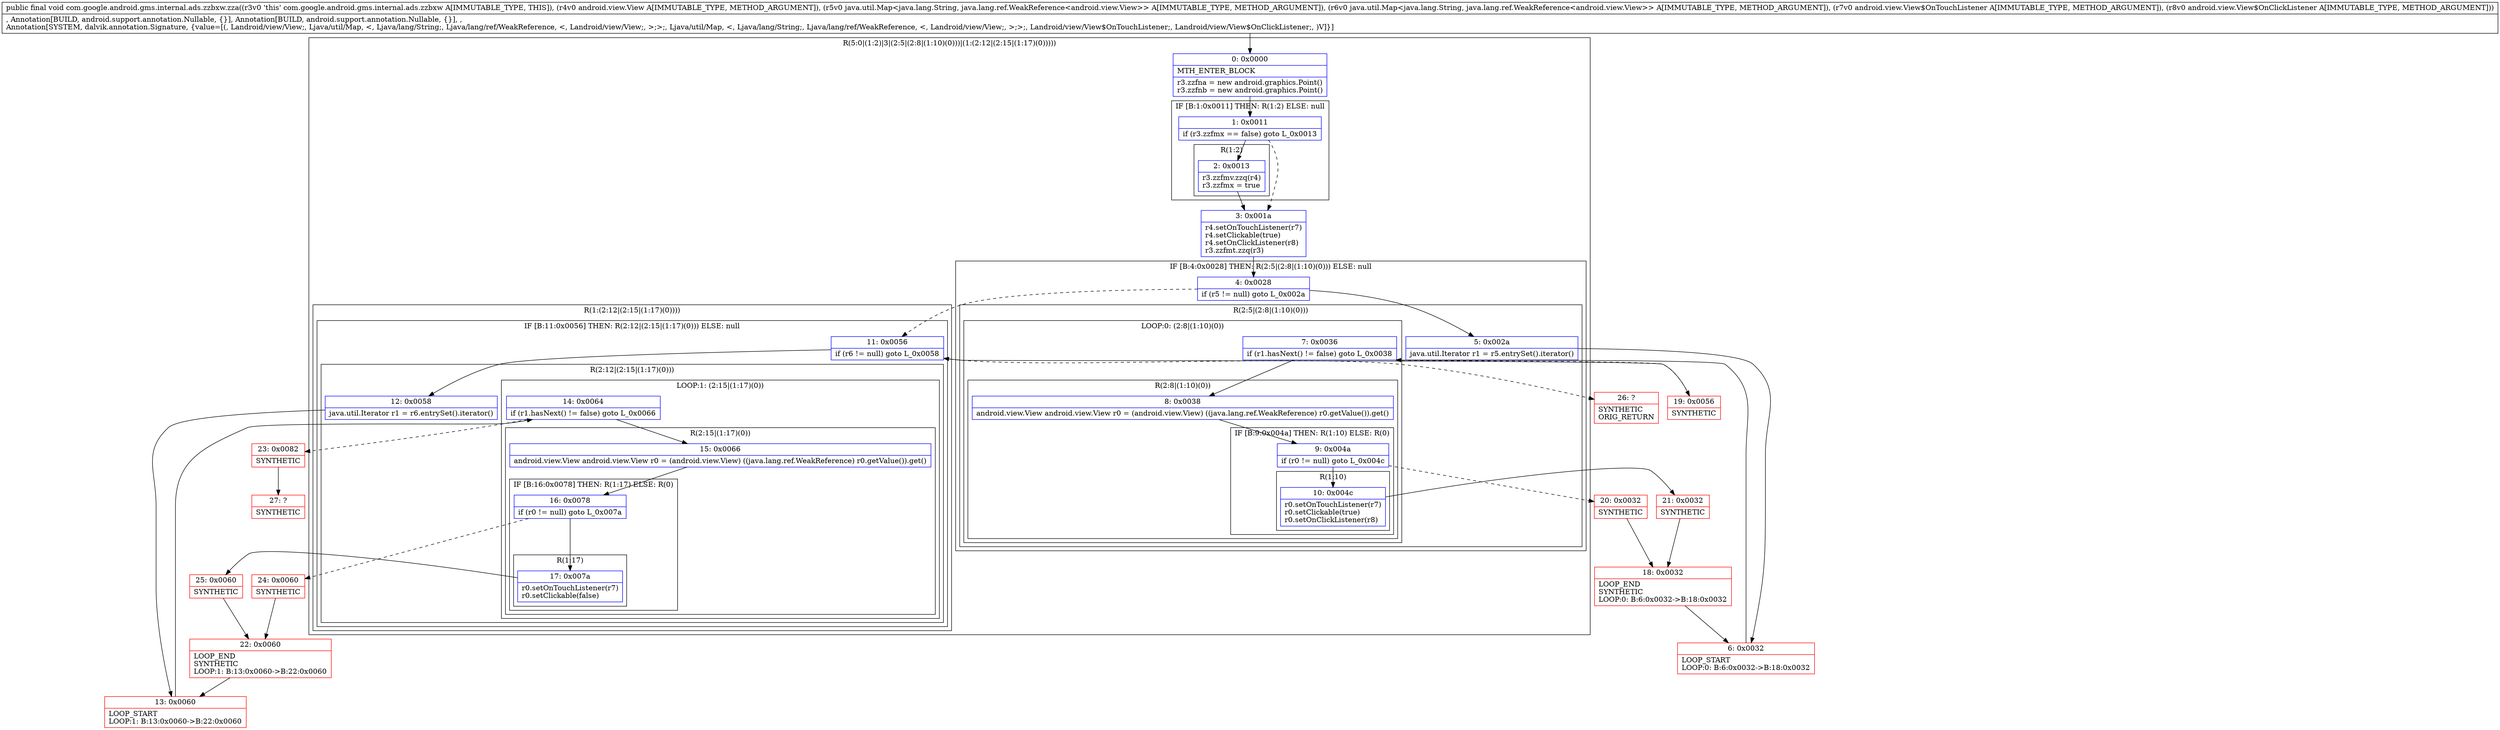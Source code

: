 digraph "CFG forcom.google.android.gms.internal.ads.zzbxw.zza(Landroid\/view\/View;Ljava\/util\/Map;Ljava\/util\/Map;Landroid\/view\/View$OnTouchListener;Landroid\/view\/View$OnClickListener;)V" {
subgraph cluster_Region_38891196 {
label = "R(5:0|(1:2)|3|(2:5|(2:8|(1:10)(0)))|(1:(2:12|(2:15|(1:17)(0)))))";
node [shape=record,color=blue];
Node_0 [shape=record,label="{0\:\ 0x0000|MTH_ENTER_BLOCK\l|r3.zzfna = new android.graphics.Point()\lr3.zzfnb = new android.graphics.Point()\l}"];
subgraph cluster_IfRegion_337023571 {
label = "IF [B:1:0x0011] THEN: R(1:2) ELSE: null";
node [shape=record,color=blue];
Node_1 [shape=record,label="{1\:\ 0x0011|if (r3.zzfmx == false) goto L_0x0013\l}"];
subgraph cluster_Region_507969940 {
label = "R(1:2)";
node [shape=record,color=blue];
Node_2 [shape=record,label="{2\:\ 0x0013|r3.zzfmv.zzq(r4)\lr3.zzfmx = true\l}"];
}
}
Node_3 [shape=record,label="{3\:\ 0x001a|r4.setOnTouchListener(r7)\lr4.setClickable(true)\lr4.setOnClickListener(r8)\lr3.zzfmt.zzq(r3)\l}"];
subgraph cluster_IfRegion_351833792 {
label = "IF [B:4:0x0028] THEN: R(2:5|(2:8|(1:10)(0))) ELSE: null";
node [shape=record,color=blue];
Node_4 [shape=record,label="{4\:\ 0x0028|if (r5 != null) goto L_0x002a\l}"];
subgraph cluster_Region_492123757 {
label = "R(2:5|(2:8|(1:10)(0)))";
node [shape=record,color=blue];
Node_5 [shape=record,label="{5\:\ 0x002a|java.util.Iterator r1 = r5.entrySet().iterator()\l}"];
subgraph cluster_LoopRegion_1030863774 {
label = "LOOP:0: (2:8|(1:10)(0))";
node [shape=record,color=blue];
Node_7 [shape=record,label="{7\:\ 0x0036|if (r1.hasNext() != false) goto L_0x0038\l}"];
subgraph cluster_Region_565733244 {
label = "R(2:8|(1:10)(0))";
node [shape=record,color=blue];
Node_8 [shape=record,label="{8\:\ 0x0038|android.view.View android.view.View r0 = (android.view.View) ((java.lang.ref.WeakReference) r0.getValue()).get()\l}"];
subgraph cluster_IfRegion_934424367 {
label = "IF [B:9:0x004a] THEN: R(1:10) ELSE: R(0)";
node [shape=record,color=blue];
Node_9 [shape=record,label="{9\:\ 0x004a|if (r0 != null) goto L_0x004c\l}"];
subgraph cluster_Region_489443985 {
label = "R(1:10)";
node [shape=record,color=blue];
Node_10 [shape=record,label="{10\:\ 0x004c|r0.setOnTouchListener(r7)\lr0.setClickable(true)\lr0.setOnClickListener(r8)\l}"];
}
subgraph cluster_Region_463226373 {
label = "R(0)";
node [shape=record,color=blue];
}
}
}
}
}
}
subgraph cluster_Region_1262634296 {
label = "R(1:(2:12|(2:15|(1:17)(0))))";
node [shape=record,color=blue];
subgraph cluster_IfRegion_2131817571 {
label = "IF [B:11:0x0056] THEN: R(2:12|(2:15|(1:17)(0))) ELSE: null";
node [shape=record,color=blue];
Node_11 [shape=record,label="{11\:\ 0x0056|if (r6 != null) goto L_0x0058\l}"];
subgraph cluster_Region_1334644052 {
label = "R(2:12|(2:15|(1:17)(0)))";
node [shape=record,color=blue];
Node_12 [shape=record,label="{12\:\ 0x0058|java.util.Iterator r1 = r6.entrySet().iterator()\l}"];
subgraph cluster_LoopRegion_920180430 {
label = "LOOP:1: (2:15|(1:17)(0))";
node [shape=record,color=blue];
Node_14 [shape=record,label="{14\:\ 0x0064|if (r1.hasNext() != false) goto L_0x0066\l}"];
subgraph cluster_Region_2040393780 {
label = "R(2:15|(1:17)(0))";
node [shape=record,color=blue];
Node_15 [shape=record,label="{15\:\ 0x0066|android.view.View android.view.View r0 = (android.view.View) ((java.lang.ref.WeakReference) r0.getValue()).get()\l}"];
subgraph cluster_IfRegion_1233942279 {
label = "IF [B:16:0x0078] THEN: R(1:17) ELSE: R(0)";
node [shape=record,color=blue];
Node_16 [shape=record,label="{16\:\ 0x0078|if (r0 != null) goto L_0x007a\l}"];
subgraph cluster_Region_194508569 {
label = "R(1:17)";
node [shape=record,color=blue];
Node_17 [shape=record,label="{17\:\ 0x007a|r0.setOnTouchListener(r7)\lr0.setClickable(false)\l}"];
}
subgraph cluster_Region_1877622440 {
label = "R(0)";
node [shape=record,color=blue];
}
}
}
}
}
}
}
}
Node_6 [shape=record,color=red,label="{6\:\ 0x0032|LOOP_START\lLOOP:0: B:6:0x0032\-\>B:18:0x0032\l}"];
Node_13 [shape=record,color=red,label="{13\:\ 0x0060|LOOP_START\lLOOP:1: B:13:0x0060\-\>B:22:0x0060\l}"];
Node_18 [shape=record,color=red,label="{18\:\ 0x0032|LOOP_END\lSYNTHETIC\lLOOP:0: B:6:0x0032\-\>B:18:0x0032\l}"];
Node_19 [shape=record,color=red,label="{19\:\ 0x0056|SYNTHETIC\l}"];
Node_20 [shape=record,color=red,label="{20\:\ 0x0032|SYNTHETIC\l}"];
Node_21 [shape=record,color=red,label="{21\:\ 0x0032|SYNTHETIC\l}"];
Node_22 [shape=record,color=red,label="{22\:\ 0x0060|LOOP_END\lSYNTHETIC\lLOOP:1: B:13:0x0060\-\>B:22:0x0060\l}"];
Node_23 [shape=record,color=red,label="{23\:\ 0x0082|SYNTHETIC\l}"];
Node_24 [shape=record,color=red,label="{24\:\ 0x0060|SYNTHETIC\l}"];
Node_25 [shape=record,color=red,label="{25\:\ 0x0060|SYNTHETIC\l}"];
Node_26 [shape=record,color=red,label="{26\:\ ?|SYNTHETIC\lORIG_RETURN\l}"];
Node_27 [shape=record,color=red,label="{27\:\ ?|SYNTHETIC\l}"];
MethodNode[shape=record,label="{public final void com.google.android.gms.internal.ads.zzbxw.zza((r3v0 'this' com.google.android.gms.internal.ads.zzbxw A[IMMUTABLE_TYPE, THIS]), (r4v0 android.view.View A[IMMUTABLE_TYPE, METHOD_ARGUMENT]), (r5v0 java.util.Map\<java.lang.String, java.lang.ref.WeakReference\<android.view.View\>\> A[IMMUTABLE_TYPE, METHOD_ARGUMENT]), (r6v0 java.util.Map\<java.lang.String, java.lang.ref.WeakReference\<android.view.View\>\> A[IMMUTABLE_TYPE, METHOD_ARGUMENT]), (r7v0 android.view.View$OnTouchListener A[IMMUTABLE_TYPE, METHOD_ARGUMENT]), (r8v0 android.view.View$OnClickListener A[IMMUTABLE_TYPE, METHOD_ARGUMENT]))  | , Annotation[BUILD, android.support.annotation.Nullable, \{\}], Annotation[BUILD, android.support.annotation.Nullable, \{\}], , \lAnnotation[SYSTEM, dalvik.annotation.Signature, \{value=[(, Landroid\/view\/View;, Ljava\/util\/Map, \<, Ljava\/lang\/String;, Ljava\/lang\/ref\/WeakReference, \<, Landroid\/view\/View;, \>;\>;, Ljava\/util\/Map, \<, Ljava\/lang\/String;, Ljava\/lang\/ref\/WeakReference, \<, Landroid\/view\/View;, \>;\>;, Landroid\/view\/View$OnTouchListener;, Landroid\/view\/View$OnClickListener;, )V]\}]\l}"];
MethodNode -> Node_0;
Node_0 -> Node_1;
Node_1 -> Node_2;
Node_1 -> Node_3[style=dashed];
Node_2 -> Node_3;
Node_3 -> Node_4;
Node_4 -> Node_5;
Node_4 -> Node_11[style=dashed];
Node_5 -> Node_6;
Node_7 -> Node_8;
Node_7 -> Node_19[style=dashed];
Node_8 -> Node_9;
Node_9 -> Node_10;
Node_9 -> Node_20[style=dashed];
Node_10 -> Node_21;
Node_11 -> Node_12;
Node_11 -> Node_26[style=dashed];
Node_12 -> Node_13;
Node_14 -> Node_15;
Node_14 -> Node_23[style=dashed];
Node_15 -> Node_16;
Node_16 -> Node_17;
Node_16 -> Node_24[style=dashed];
Node_17 -> Node_25;
Node_6 -> Node_7;
Node_13 -> Node_14;
Node_18 -> Node_6;
Node_19 -> Node_11;
Node_20 -> Node_18;
Node_21 -> Node_18;
Node_22 -> Node_13;
Node_23 -> Node_27;
Node_24 -> Node_22;
Node_25 -> Node_22;
}

